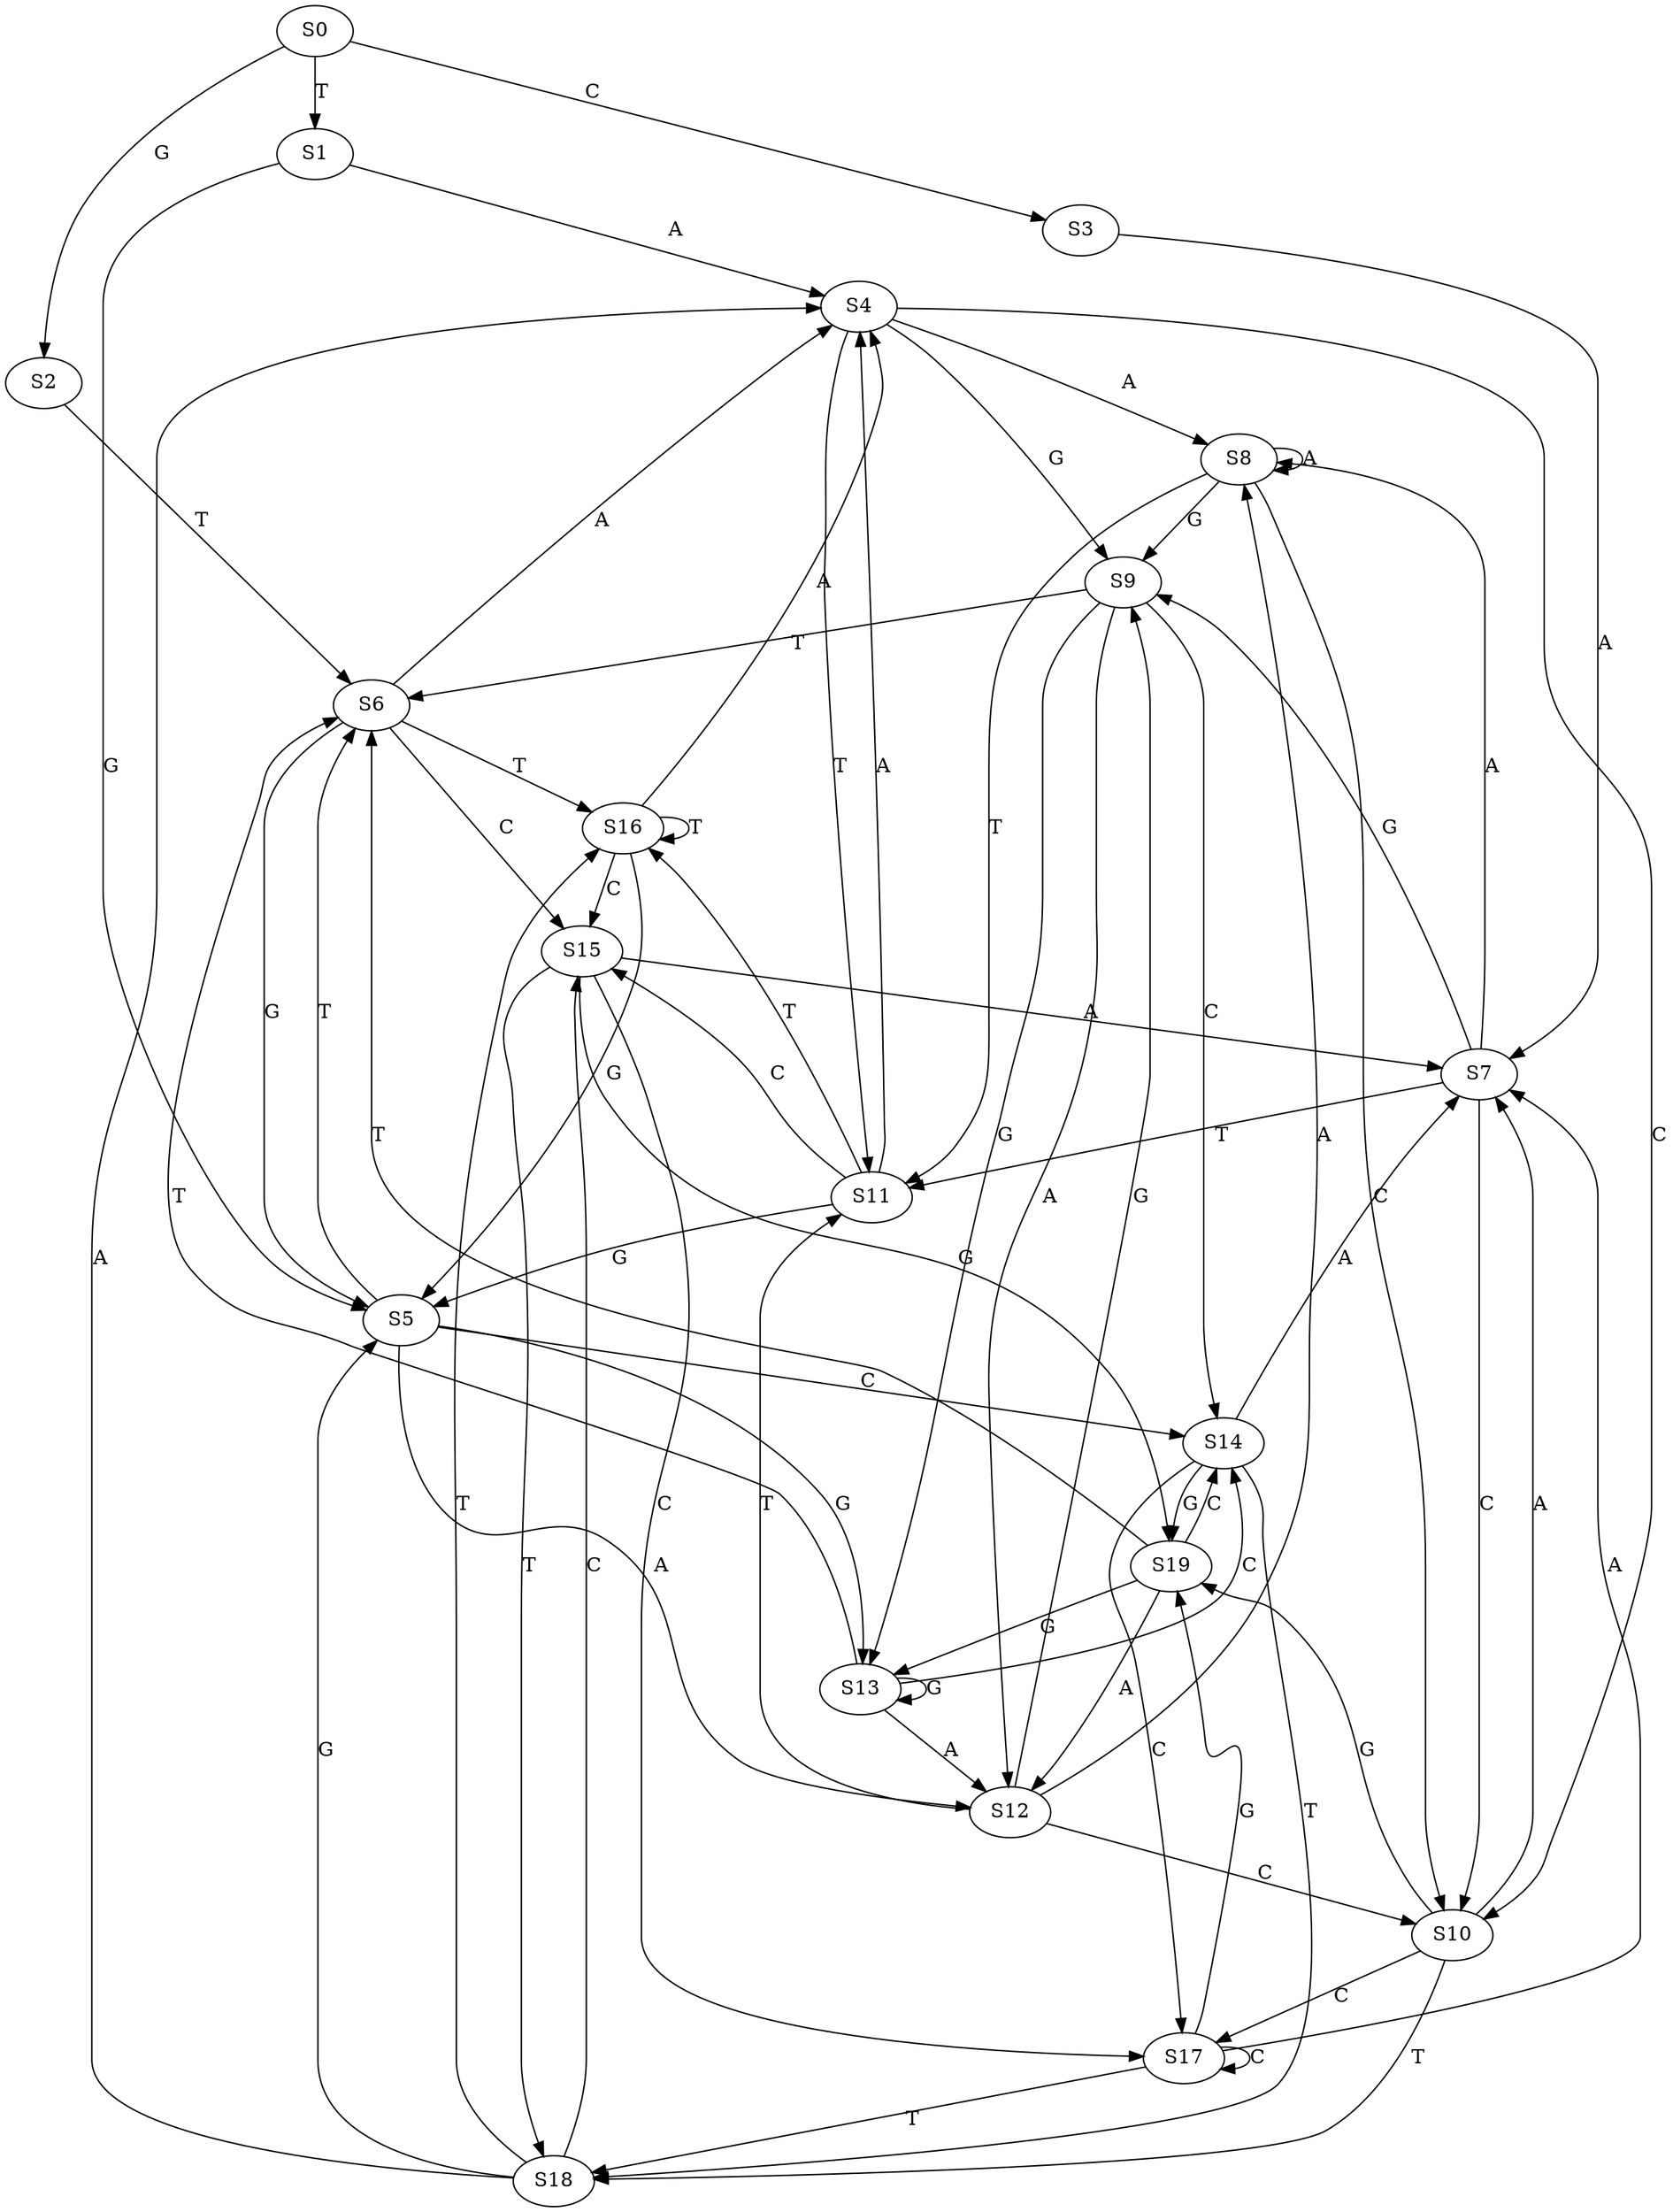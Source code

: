 strict digraph  {
	S0 -> S1 [ label = T ];
	S0 -> S2 [ label = G ];
	S0 -> S3 [ label = C ];
	S1 -> S4 [ label = A ];
	S1 -> S5 [ label = G ];
	S2 -> S6 [ label = T ];
	S3 -> S7 [ label = A ];
	S4 -> S8 [ label = A ];
	S4 -> S9 [ label = G ];
	S4 -> S10 [ label = C ];
	S4 -> S11 [ label = T ];
	S5 -> S12 [ label = A ];
	S5 -> S6 [ label = T ];
	S5 -> S13 [ label = G ];
	S5 -> S14 [ label = C ];
	S6 -> S4 [ label = A ];
	S6 -> S5 [ label = G ];
	S6 -> S15 [ label = C ];
	S6 -> S16 [ label = T ];
	S7 -> S11 [ label = T ];
	S7 -> S9 [ label = G ];
	S7 -> S8 [ label = A ];
	S7 -> S10 [ label = C ];
	S8 -> S8 [ label = A ];
	S8 -> S9 [ label = G ];
	S8 -> S10 [ label = C ];
	S8 -> S11 [ label = T ];
	S9 -> S12 [ label = A ];
	S9 -> S13 [ label = G ];
	S9 -> S6 [ label = T ];
	S9 -> S14 [ label = C ];
	S10 -> S17 [ label = C ];
	S10 -> S18 [ label = T ];
	S10 -> S7 [ label = A ];
	S10 -> S19 [ label = G ];
	S11 -> S4 [ label = A ];
	S11 -> S5 [ label = G ];
	S11 -> S16 [ label = T ];
	S11 -> S15 [ label = C ];
	S12 -> S10 [ label = C ];
	S12 -> S9 [ label = G ];
	S12 -> S8 [ label = A ];
	S12 -> S11 [ label = T ];
	S13 -> S6 [ label = T ];
	S13 -> S12 [ label = A ];
	S13 -> S13 [ label = G ];
	S13 -> S14 [ label = C ];
	S14 -> S7 [ label = A ];
	S14 -> S17 [ label = C ];
	S14 -> S19 [ label = G ];
	S14 -> S18 [ label = T ];
	S15 -> S18 [ label = T ];
	S15 -> S19 [ label = G ];
	S15 -> S7 [ label = A ];
	S15 -> S17 [ label = C ];
	S16 -> S15 [ label = C ];
	S16 -> S16 [ label = T ];
	S16 -> S5 [ label = G ];
	S16 -> S4 [ label = A ];
	S17 -> S19 [ label = G ];
	S17 -> S7 [ label = A ];
	S17 -> S18 [ label = T ];
	S17 -> S17 [ label = C ];
	S18 -> S4 [ label = A ];
	S18 -> S5 [ label = G ];
	S18 -> S15 [ label = C ];
	S18 -> S16 [ label = T ];
	S19 -> S13 [ label = G ];
	S19 -> S12 [ label = A ];
	S19 -> S6 [ label = T ];
	S19 -> S14 [ label = C ];
}
